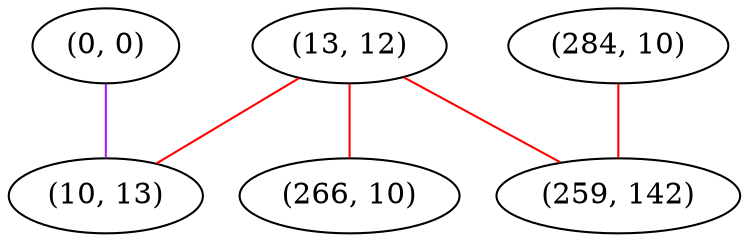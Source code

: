 graph "" {
"(13, 12)";
"(0, 0)";
"(266, 10)";
"(284, 10)";
"(10, 13)";
"(259, 142)";
"(13, 12)" -- "(10, 13)"  [color=red, key=0, weight=1];
"(13, 12)" -- "(259, 142)"  [color=red, key=0, weight=1];
"(13, 12)" -- "(266, 10)"  [color=red, key=0, weight=1];
"(0, 0)" -- "(10, 13)"  [color=purple, key=0, weight=4];
"(284, 10)" -- "(259, 142)"  [color=red, key=0, weight=1];
}
